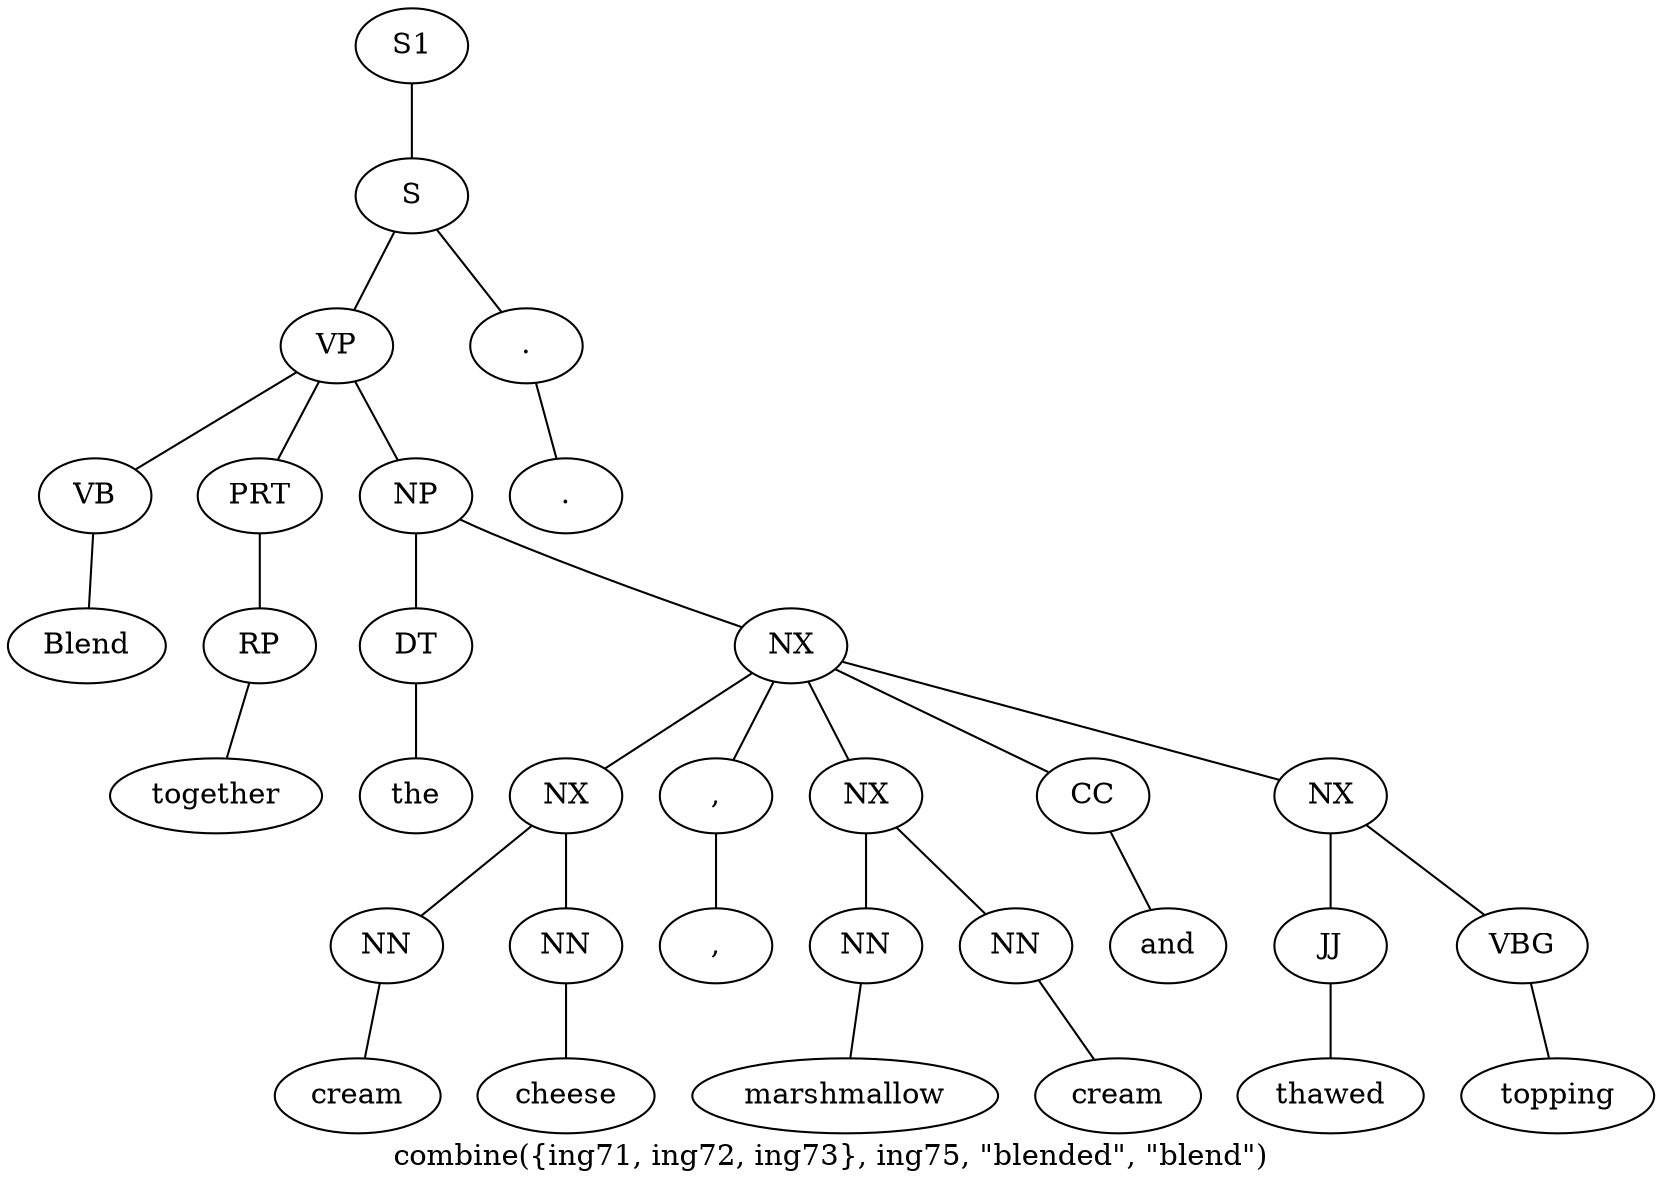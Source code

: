 graph SyntaxGraph {
	label = "combine({ing71, ing72, ing73}, ing75, \"blended\", \"blend\")";
	Node0 [label="S1"];
	Node1 [label="S"];
	Node2 [label="VP"];
	Node3 [label="VB"];
	Node4 [label="Blend"];
	Node5 [label="PRT"];
	Node6 [label="RP"];
	Node7 [label="together"];
	Node8 [label="NP"];
	Node9 [label="DT"];
	Node10 [label="the"];
	Node11 [label="NX"];
	Node12 [label="NX"];
	Node13 [label="NN"];
	Node14 [label="cream"];
	Node15 [label="NN"];
	Node16 [label="cheese"];
	Node17 [label=","];
	Node18 [label=","];
	Node19 [label="NX"];
	Node20 [label="NN"];
	Node21 [label="marshmallow"];
	Node22 [label="NN"];
	Node23 [label="cream"];
	Node24 [label="CC"];
	Node25 [label="and"];
	Node26 [label="NX"];
	Node27 [label="JJ"];
	Node28 [label="thawed"];
	Node29 [label="VBG"];
	Node30 [label="topping"];
	Node31 [label="."];
	Node32 [label="."];

	Node0 -- Node1;
	Node1 -- Node2;
	Node1 -- Node31;
	Node2 -- Node3;
	Node2 -- Node5;
	Node2 -- Node8;
	Node3 -- Node4;
	Node5 -- Node6;
	Node6 -- Node7;
	Node8 -- Node9;
	Node8 -- Node11;
	Node9 -- Node10;
	Node11 -- Node12;
	Node11 -- Node17;
	Node11 -- Node19;
	Node11 -- Node24;
	Node11 -- Node26;
	Node12 -- Node13;
	Node12 -- Node15;
	Node13 -- Node14;
	Node15 -- Node16;
	Node17 -- Node18;
	Node19 -- Node20;
	Node19 -- Node22;
	Node20 -- Node21;
	Node22 -- Node23;
	Node24 -- Node25;
	Node26 -- Node27;
	Node26 -- Node29;
	Node27 -- Node28;
	Node29 -- Node30;
	Node31 -- Node32;
}